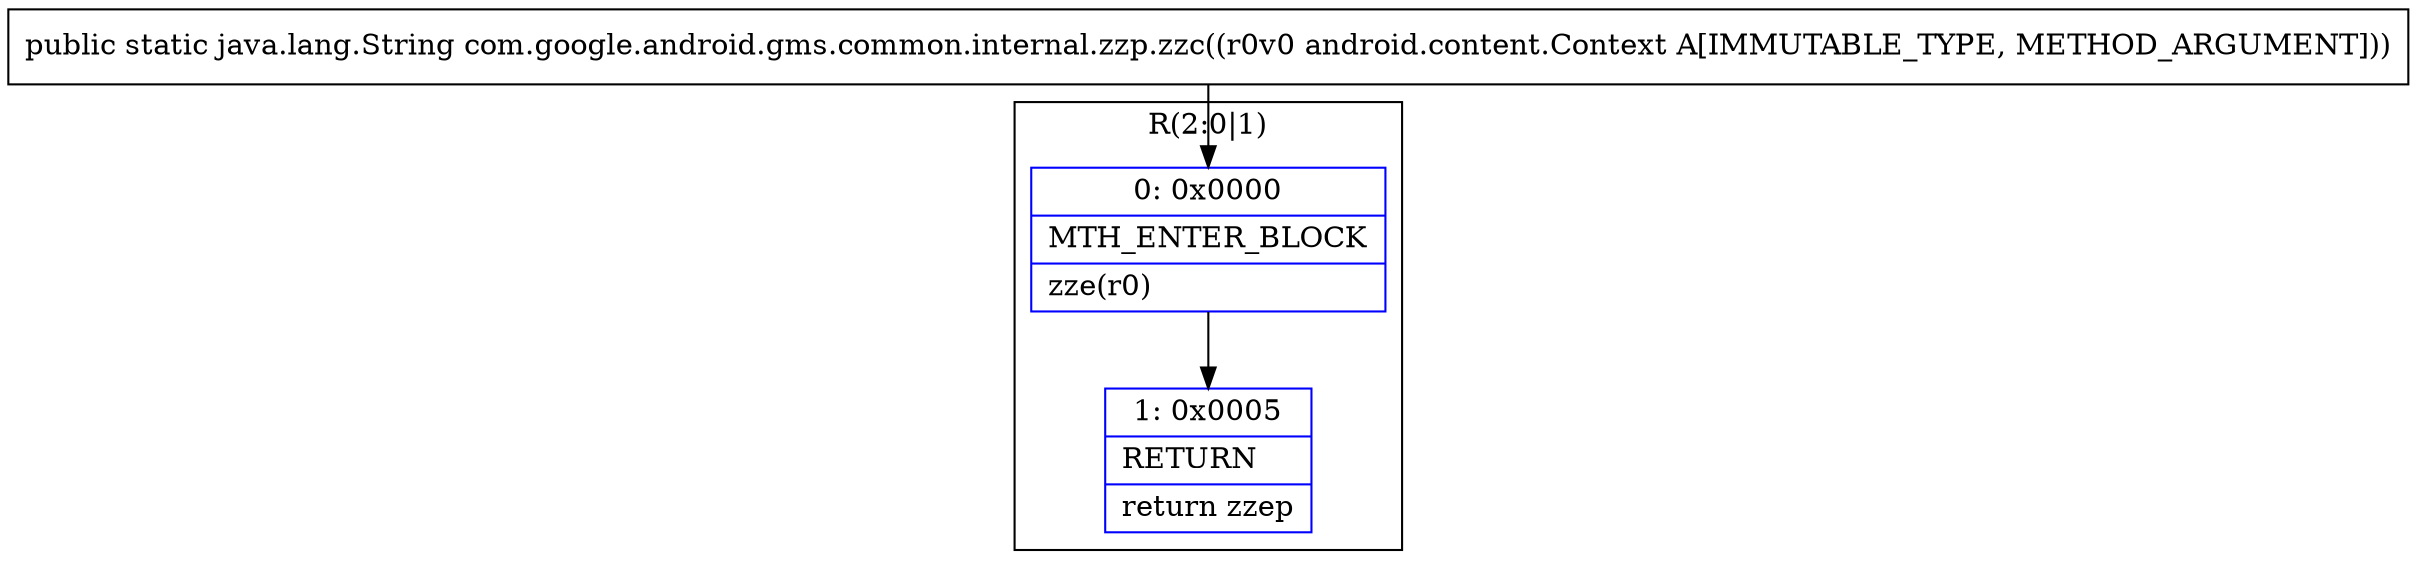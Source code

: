 digraph "CFG forcom.google.android.gms.common.internal.zzp.zzc(Landroid\/content\/Context;)Ljava\/lang\/String;" {
subgraph cluster_Region_1399842191 {
label = "R(2:0|1)";
node [shape=record,color=blue];
Node_0 [shape=record,label="{0\:\ 0x0000|MTH_ENTER_BLOCK\l|zze(r0)\l}"];
Node_1 [shape=record,label="{1\:\ 0x0005|RETURN\l|return zzep\l}"];
}
MethodNode[shape=record,label="{public static java.lang.String com.google.android.gms.common.internal.zzp.zzc((r0v0 android.content.Context A[IMMUTABLE_TYPE, METHOD_ARGUMENT])) }"];
MethodNode -> Node_0;
Node_0 -> Node_1;
}


